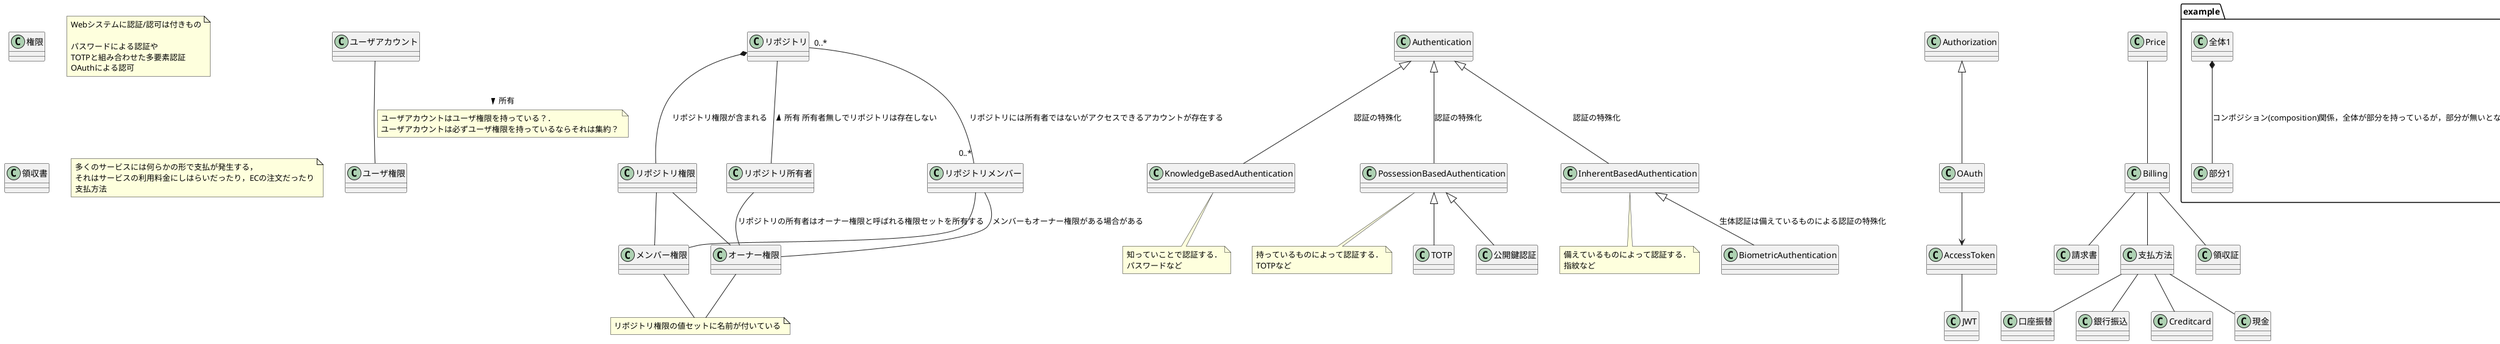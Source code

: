 @startuml APPLICATION

package "example" {
    note as example
        凡例風に各ラインのルールを決めて書いていく
        ここの細かい考えた事は別途各図に情報を追加する
        まずはUML本来の表現？
    end note
    Class C1
    Class C2

    C1 <|-- C2 : "C2はC1のサブクラス（もしくは特殊化），C2を一般化するとC1"

    C1 --> C2: "C1がC2を所有している"
    Class 全体
    Class 部分

    全体 o-- 部分 : "集約{aggregation)関係，全体が部分を持っている．部分は他の全体にあたるものと共有される"

    Class 全体1
    Class 部分1
    全体1 *-- 部分1 : "コンポジション(composition)関係，全体が部分を持っているが，部分が無いとなりたたない"
}

Class ユーザアカウント{}
Class リポジトリ{}
Class 権限{}
Class ユーザ権限{}
Class リポジトリ権限{}
Class リポジトリ所有者
Class リポジトリメンバー

ユーザアカウント -- ユーザ権限: 所有 >
note on link
ユーザアカウントはユーザ権限を持っている？．
ユーザアカウントは必ずユーザ権限を持っているならそれは集約？
end note

リポジトリ *-- リポジトリ権限: リポジトリ権限が含まれる

リポジトリ権限 -- オーナー権限
リポジトリ権限 -- メンバー権限
note as note権限名
リポジトリ権限の値セットに名前が付いている
end note
オーナー権限 -- note権限名
メンバー権限 -- note権限名

リポジトリ -- リポジトリ所有者: < 所有 所有者無しでリポジトリは存在しない
リポジトリ "0..*"--"0..*" リポジトリメンバー: リポジトリには所有者ではないがアクセスできるアカウントが存在する

リポジトリ所有者 -- オーナー権限: リポジトリの所有者はオーナー権限と呼ばれる権限セットを所有する
リポジトリメンバー -- オーナー権限: メンバーもオーナー権限がある場合がある
リポジトリメンバー -- メンバー権限

Class Authentication{}

Class KnowledgeBasedAuthentication{}
Authentication <|-- KnowledgeBasedAuthentication: "認証の特殊化"

note bottom of KnowledgeBasedAuthentication
知っていことで認証する．
パスワードなど
end note

Class PossessionBasedAuthentication{}
Authentication <|-- PossessionBasedAuthentication: "認証の特殊化"

note bottom of PossessionBasedAuthentication
持っているものによって認証する．
TOTPなど
end note

Class TOTP{}

PossessionBasedAuthentication <|-- TOTP

Class InherentBasedAuthentication{}

Authentication <|-- InherentBasedAuthentication: "認証の特殊化"

note bottom of InherentBasedAuthentication
備えているものによって認証する．
指紋など
end note

Class BiometricAuthentication{}
InherentBasedAuthentication <|-- BiometricAuthentication: "生体認証は備えているものによる認証の特殊化"

Class Authorization{}

Class OAuth{}

Authorization <|-- OAuth

Class AccessToken

OAuth-->AccessToken

Class JWT{}

AccessToken -- JWT


Class 公開鍵認証{}

PossessionBasedAuthentication <|-- 公開鍵認証

note as n1
Webシステムに認証/認可は付きもの

パスワードによる認証や
TOTPと組み合わせた多要素認証
OAuthによる認可
end note


Class Billing{}

Class Creditcard{}

Class 現金{}

Class 口座振替{}
Class 銀行振込{}
Class 請求書{}
Class 領収書{}
Class 支払方法{}

Billing -- 支払方法
支払方法 -- Creditcard
支払方法 -- 現金
支払方法 -- 口座振替
支払方法 -- 銀行振込
Billing -- 請求書
Billing -- 領収証

Class Price{}

Price -- Billing
note as billing_note
多くのサービスには何らかの形で支払が発生する，
それはサービスの利用料金にしはらいだったり，ECの注文だったり
支払方法
end note

@enduml